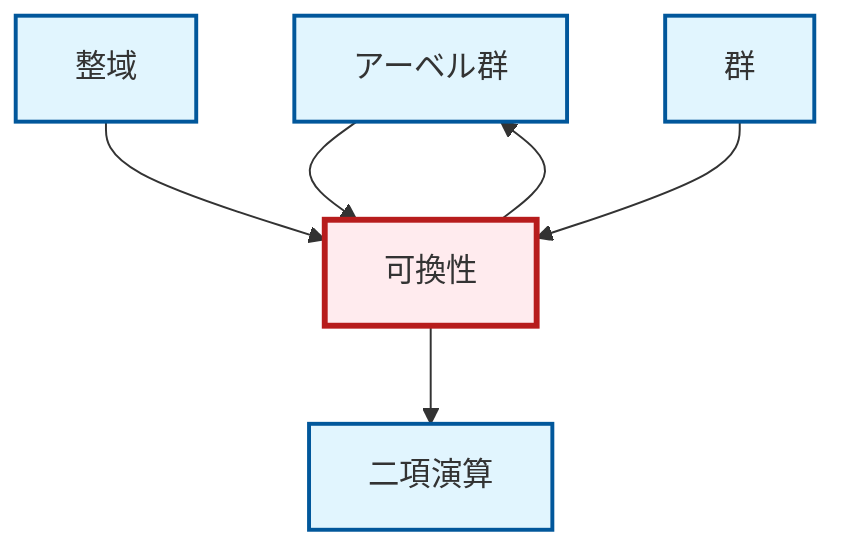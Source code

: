graph TD
    classDef definition fill:#e1f5fe,stroke:#01579b,stroke-width:2px
    classDef theorem fill:#f3e5f5,stroke:#4a148c,stroke-width:2px
    classDef axiom fill:#fff3e0,stroke:#e65100,stroke-width:2px
    classDef example fill:#e8f5e9,stroke:#1b5e20,stroke-width:2px
    classDef current fill:#ffebee,stroke:#b71c1c,stroke-width:3px
    def-binary-operation["二項演算"]:::definition
    def-abelian-group["アーベル群"]:::definition
    def-integral-domain["整域"]:::definition
    def-group["群"]:::definition
    def-commutativity["可換性"]:::definition
    def-integral-domain --> def-commutativity
    def-commutativity --> def-abelian-group
    def-abelian-group --> def-commutativity
    def-group --> def-commutativity
    def-commutativity --> def-binary-operation
    class def-commutativity current